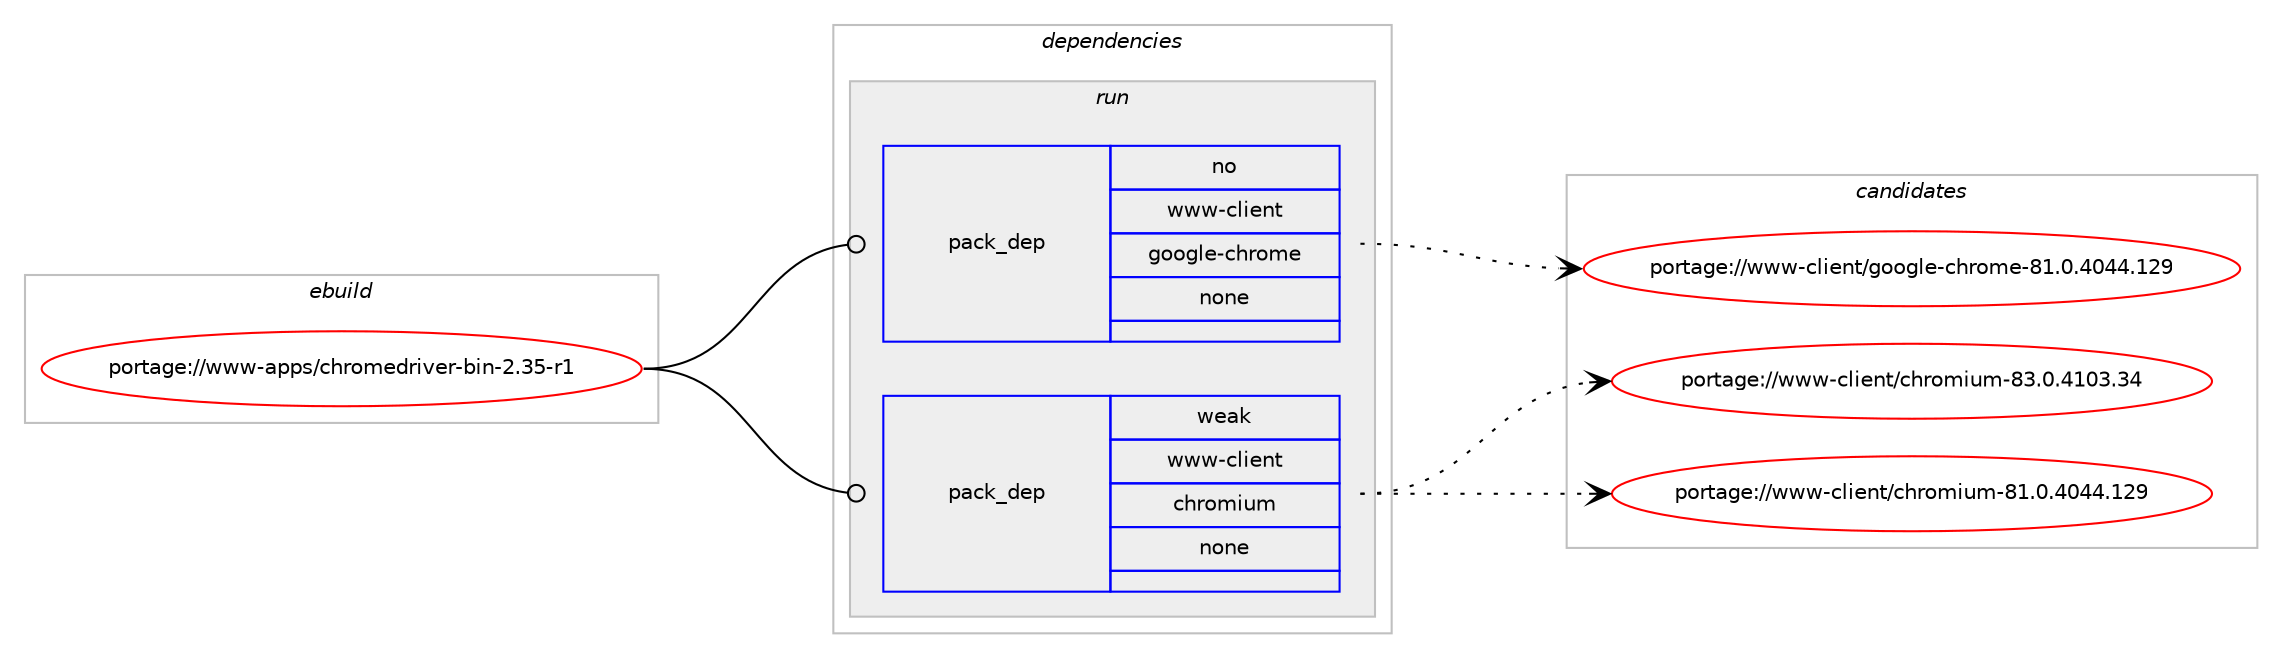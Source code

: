 digraph prolog {

# *************
# Graph options
# *************

newrank=true;
concentrate=true;
compound=true;
graph [rankdir=LR,fontname=Helvetica,fontsize=10,ranksep=1.5];#, ranksep=2.5, nodesep=0.2];
edge  [arrowhead=vee];
node  [fontname=Helvetica,fontsize=10];

# **********
# The ebuild
# **********

subgraph cluster_leftcol {
color=gray;
rank=same;
label=<<i>ebuild</i>>;
id [label="portage://www-apps/chromedriver-bin-2.35-r1", color=red, width=4, href="../www-apps/chromedriver-bin-2.35-r1.svg"];
}

# ****************
# The dependencies
# ****************

subgraph cluster_midcol {
color=gray;
label=<<i>dependencies</i>>;
subgraph cluster_compile {
fillcolor="#eeeeee";
style=filled;
label=<<i>compile</i>>;
}
subgraph cluster_compileandrun {
fillcolor="#eeeeee";
style=filled;
label=<<i>compile and run</i>>;
}
subgraph cluster_run {
fillcolor="#eeeeee";
style=filled;
label=<<i>run</i>>;
subgraph pack2529 {
dependency2991 [label=<<TABLE BORDER="0" CELLBORDER="1" CELLSPACING="0" CELLPADDING="4" WIDTH="220"><TR><TD ROWSPAN="6" CELLPADDING="30">pack_dep</TD></TR><TR><TD WIDTH="110">no</TD></TR><TR><TD>www-client</TD></TR><TR><TD>google-chrome</TD></TR><TR><TD>none</TD></TR><TR><TD></TD></TR></TABLE>>, shape=none, color=blue];
}
id:e -> dependency2991:w [weight=20,style="solid",arrowhead="odot"];
subgraph pack2530 {
dependency2992 [label=<<TABLE BORDER="0" CELLBORDER="1" CELLSPACING="0" CELLPADDING="4" WIDTH="220"><TR><TD ROWSPAN="6" CELLPADDING="30">pack_dep</TD></TR><TR><TD WIDTH="110">weak</TD></TR><TR><TD>www-client</TD></TR><TR><TD>chromium</TD></TR><TR><TD>none</TD></TR><TR><TD></TD></TR></TABLE>>, shape=none, color=blue];
}
id:e -> dependency2992:w [weight=20,style="solid",arrowhead="odot"];
}
}

# **************
# The candidates
# **************

subgraph cluster_choices {
rank=same;
color=gray;
label=<<i>candidates</i>>;

subgraph choice2529 {
color=black;
nodesep=1;
choice11911911945991081051011101164710311111110310810145991041141111091014556494648465248525246495057 [label="portage://www-client/google-chrome-81.0.4044.129", color=red, width=4,href="../www-client/google-chrome-81.0.4044.129.svg"];
dependency2991:e -> choice11911911945991081051011101164710311111110310810145991041141111091014556494648465248525246495057:w [style=dotted,weight="100"];
}
subgraph choice2530 {
color=black;
nodesep=1;
choice1191191194599108105101110116479910411411110910511710945565146484652494851465152 [label="portage://www-client/chromium-83.0.4103.34", color=red, width=4,href="../www-client/chromium-83.0.4103.34.svg"];
choice119119119459910810510111011647991041141111091051171094556494648465248525246495057 [label="portage://www-client/chromium-81.0.4044.129", color=red, width=4,href="../www-client/chromium-81.0.4044.129.svg"];
dependency2992:e -> choice1191191194599108105101110116479910411411110910511710945565146484652494851465152:w [style=dotted,weight="100"];
dependency2992:e -> choice119119119459910810510111011647991041141111091051171094556494648465248525246495057:w [style=dotted,weight="100"];
}
}

}
